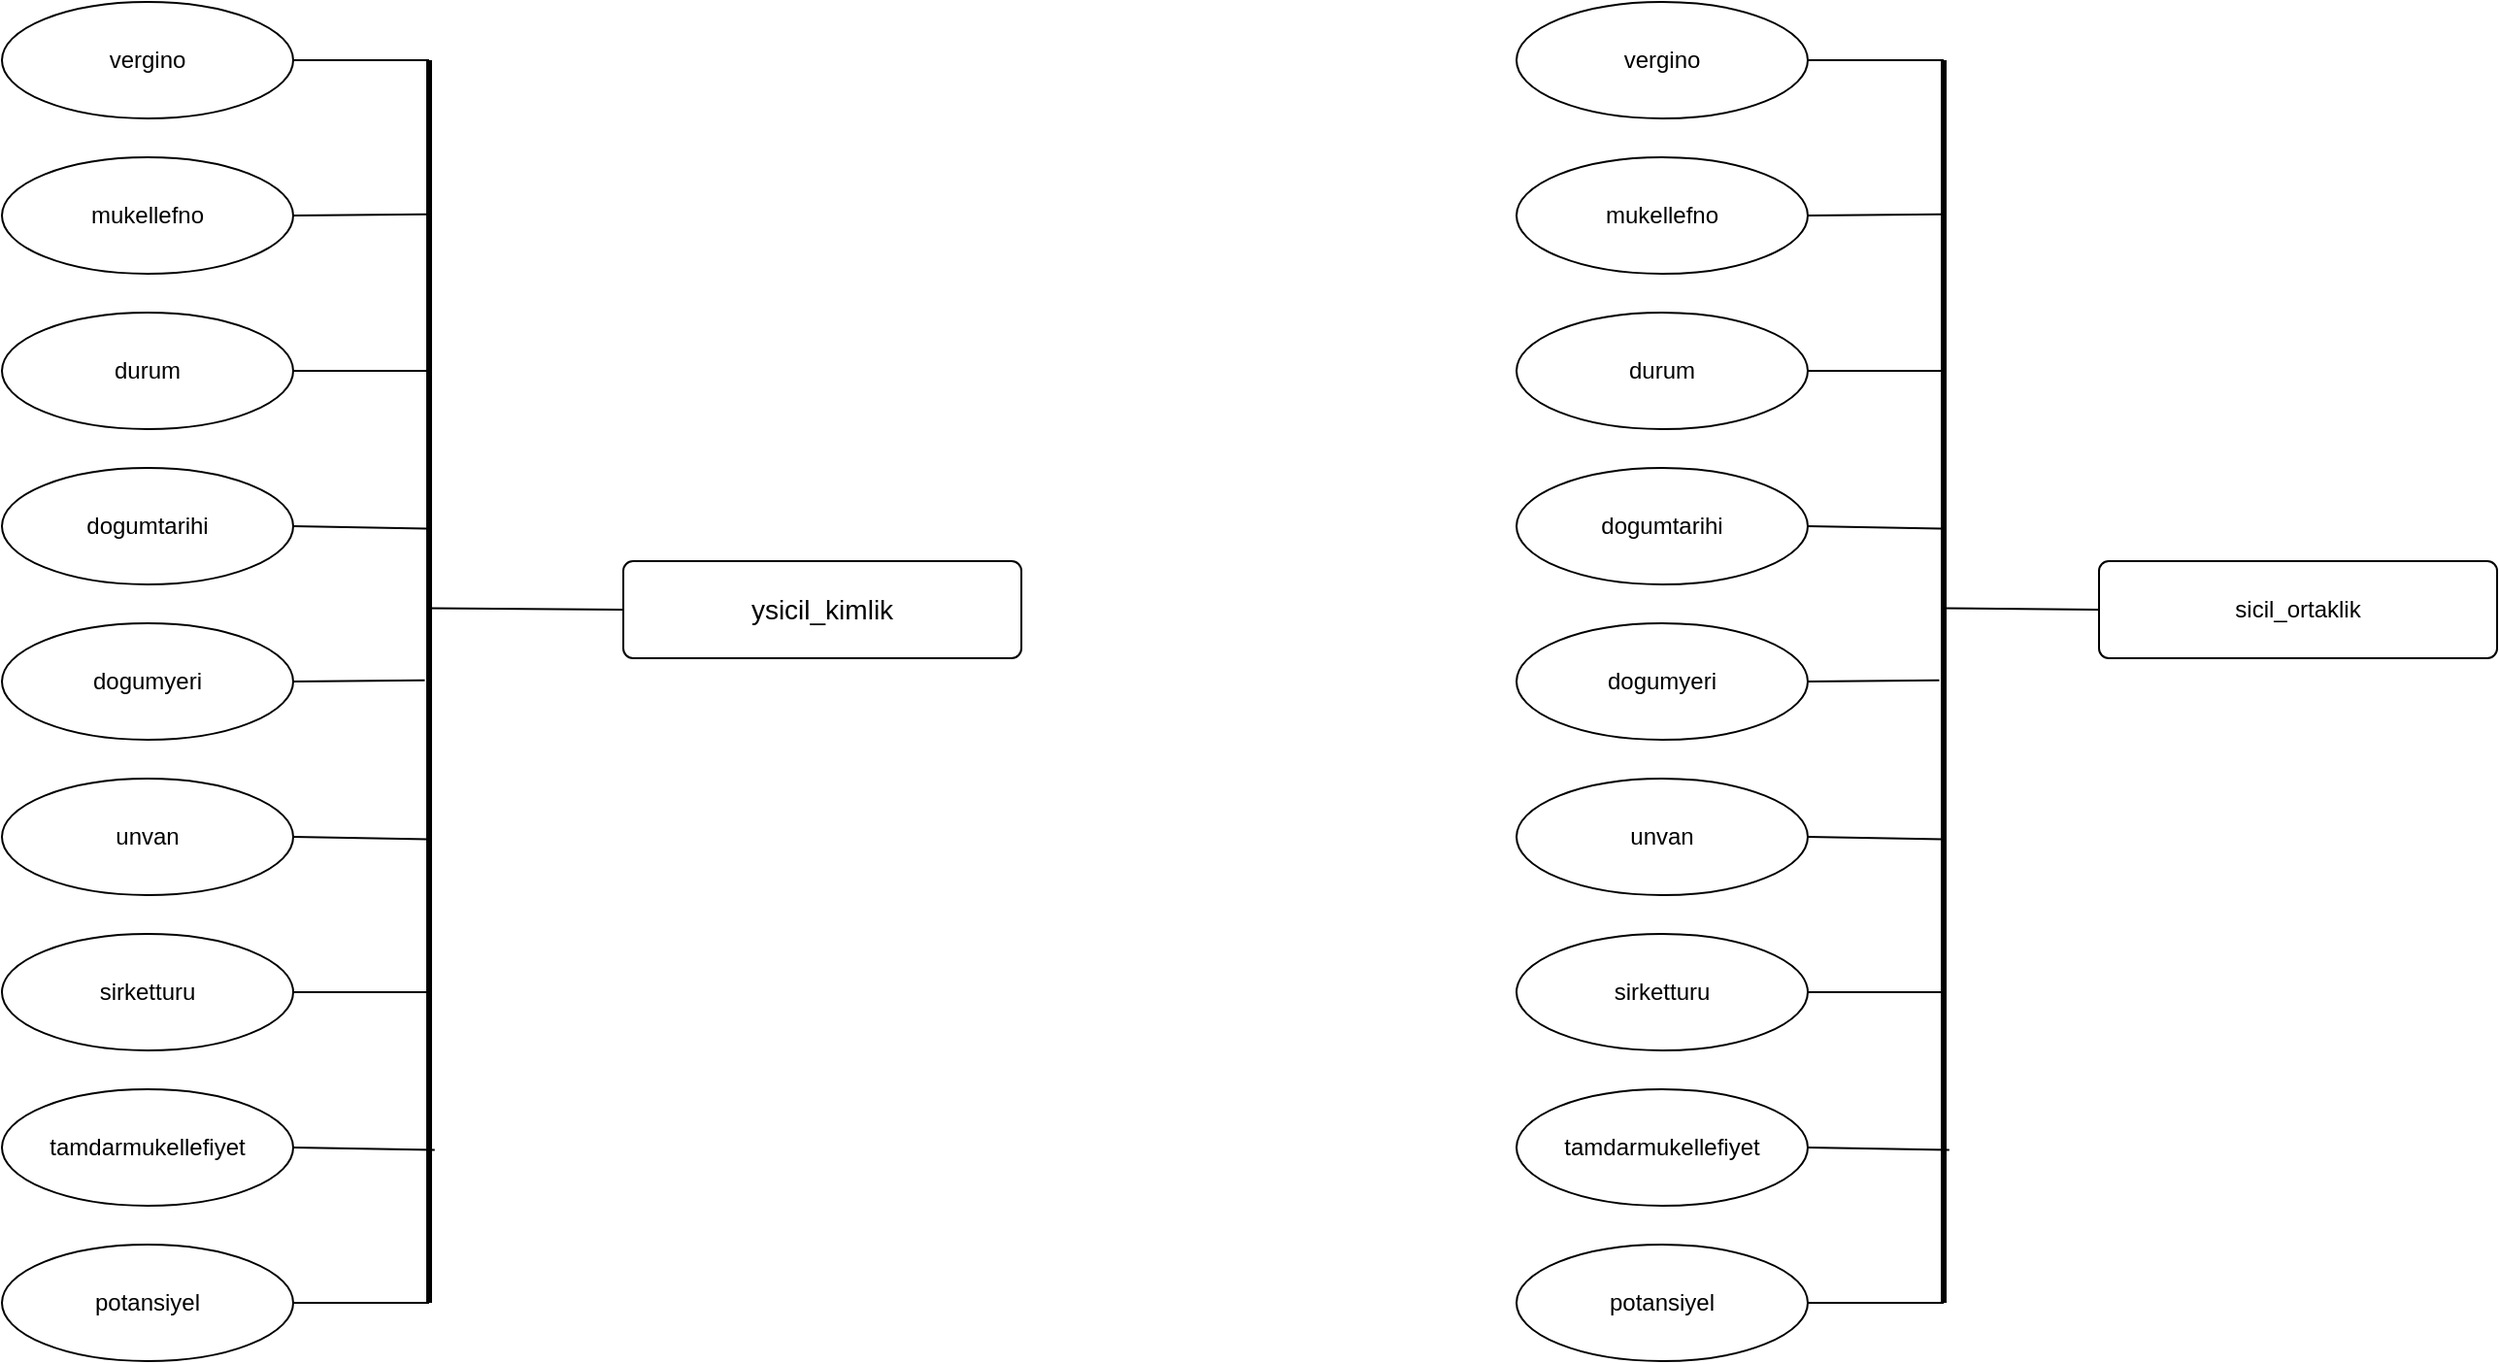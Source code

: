<mxfile version="20.4.0" type="github"><diagram id="R2lEEEUBdFMjLlhIrx00" name="Page-1"><mxGraphModel dx="2555" dy="1100" grid="1" gridSize="10" guides="1" tooltips="1" connect="1" arrows="1" fold="1" page="1" pageScale="1" pageWidth="2336" pageHeight="1654" math="0" shadow="0" extFonts="Permanent Marker^https://fonts.googleapis.com/css?family=Permanent+Marker"><root><mxCell id="0"/><mxCell id="1" parent="0"/><mxCell id="BBy9NSOws3LWDicbXZz5-68" value="&lt;span style=&quot;font-size: 14px;&quot;&gt;ysicil_kimlik&lt;/span&gt;" style="rounded=1;arcSize=10;whiteSpace=wrap;html=1;align=center;" vertex="1" parent="1"><mxGeometry x="560" y="348" width="205" height="50" as="geometry"/></mxCell><mxCell id="BBy9NSOws3LWDicbXZz5-69" value="&lt;span style=&quot;text-align: left;&quot;&gt;dogumtarihi&lt;/span&gt;" style="ellipse;whiteSpace=wrap;html=1;align=center;" vertex="1" parent="1"><mxGeometry x="240" y="300" width="150" height="60" as="geometry"/></mxCell><mxCell id="BBy9NSOws3LWDicbXZz5-70" value="&lt;span style=&quot;text-align: left;&quot;&gt;durum&lt;/span&gt;" style="ellipse;whiteSpace=wrap;html=1;align=center;" vertex="1" parent="1"><mxGeometry x="240" y="220" width="150" height="60" as="geometry"/></mxCell><mxCell id="BBy9NSOws3LWDicbXZz5-71" value="&lt;span style=&quot;text-align: left;&quot;&gt;mukellefno&lt;/span&gt;" style="ellipse;whiteSpace=wrap;html=1;align=center;" vertex="1" parent="1"><mxGeometry x="240" y="140" width="150" height="60" as="geometry"/></mxCell><mxCell id="BBy9NSOws3LWDicbXZz5-72" value="&lt;span style=&quot;text-align: left;&quot;&gt;dogumyeri&lt;/span&gt;" style="ellipse;whiteSpace=wrap;html=1;align=center;" vertex="1" parent="1"><mxGeometry x="240" y="380" width="150" height="60" as="geometry"/></mxCell><mxCell id="BBy9NSOws3LWDicbXZz5-73" value="&lt;span style=&quot;text-align: left;&quot;&gt;potansiyel&lt;/span&gt;" style="ellipse;whiteSpace=wrap;html=1;align=center;" vertex="1" parent="1"><mxGeometry x="240" y="700" width="150" height="60" as="geometry"/></mxCell><mxCell id="BBy9NSOws3LWDicbXZz5-76" value="" style="endArrow=none;html=1;rounded=0;exitX=1;exitY=0.5;exitDx=0;exitDy=0;entryX=0.124;entryY=0.562;entryDx=0;entryDy=0;entryPerimeter=0;" edge="1" parent="1" source="BBy9NSOws3LWDicbXZz5-71" target="BBy9NSOws3LWDicbXZz5-88"><mxGeometry relative="1" as="geometry"><mxPoint x="710" y="560" as="sourcePoint"/><mxPoint x="680" y="170" as="targetPoint"/></mxGeometry></mxCell><mxCell id="BBy9NSOws3LWDicbXZz5-78" value="" style="endArrow=none;html=1;rounded=0;exitX=1;exitY=0.5;exitDx=0;exitDy=0;entryX=0.25;entryY=0.5;entryDx=0;entryDy=0;entryPerimeter=0;" edge="1" parent="1" source="BBy9NSOws3LWDicbXZz5-70" target="BBy9NSOws3LWDicbXZz5-88"><mxGeometry relative="1" as="geometry"><mxPoint x="400.0" y="250.0" as="sourcePoint"/><mxPoint x="429.02" y="321.32" as="targetPoint"/></mxGeometry></mxCell><mxCell id="BBy9NSOws3LWDicbXZz5-79" value="" style="endArrow=none;html=2;rounded=0;exitX=1;exitY=0.5;exitDx=0;exitDy=0;entryX=1;entryY=0.5;entryDx=0;entryDy=0;entryPerimeter=0;" edge="1" parent="1" source="BBy9NSOws3LWDicbXZz5-73" target="BBy9NSOws3LWDicbXZz5-88"><mxGeometry relative="1" as="geometry"><mxPoint x="400.0" y="250.0" as="sourcePoint"/><mxPoint x="430.0" y="690" as="targetPoint"/></mxGeometry></mxCell><mxCell id="BBy9NSOws3LWDicbXZz5-83" value="&lt;span style=&quot;text-align: left;&quot;&gt;unvan&lt;/span&gt;" style="ellipse;whiteSpace=wrap;html=1;align=center;" vertex="1" parent="1"><mxGeometry x="240" y="460" width="150" height="60" as="geometry"/></mxCell><mxCell id="BBy9NSOws3LWDicbXZz5-84" value="&lt;span style=&quot;text-align: left;&quot;&gt;tamdarmukellefiyet&lt;/span&gt;" style="ellipse;whiteSpace=wrap;html=1;align=center;" vertex="1" parent="1"><mxGeometry x="240" y="620" width="150" height="60" as="geometry"/></mxCell><mxCell id="BBy9NSOws3LWDicbXZz5-88" value="" style="line;strokeWidth=3;direction=south;html=1;" vertex="1" parent="1"><mxGeometry x="450" y="90" width="20" height="640" as="geometry"/></mxCell><mxCell id="BBy9NSOws3LWDicbXZz5-89" value="&lt;span style=&quot;text-align: left;&quot;&gt;vergino&lt;/span&gt;" style="ellipse;whiteSpace=wrap;html=1;align=center;" vertex="1" parent="1"><mxGeometry x="240" y="60" width="150" height="60" as="geometry"/></mxCell><mxCell id="BBy9NSOws3LWDicbXZz5-90" value="&lt;span style=&quot;text-align: left;&quot;&gt;sirketturu&lt;/span&gt;" style="ellipse;whiteSpace=wrap;html=1;align=center;" vertex="1" parent="1"><mxGeometry x="240" y="540" width="150" height="60" as="geometry"/></mxCell><mxCell id="BBy9NSOws3LWDicbXZz5-91" value="" style="endArrow=none;html=1;rounded=0;exitX=1;exitY=0.5;exitDx=0;exitDy=0;entryX=0;entryY=0.5;entryDx=0;entryDy=0;entryPerimeter=0;" edge="1" parent="1" source="BBy9NSOws3LWDicbXZz5-89" target="BBy9NSOws3LWDicbXZz5-88"><mxGeometry relative="1" as="geometry"><mxPoint x="400.0" y="190.0" as="sourcePoint"/><mxPoint x="470.82" y="219.36" as="targetPoint"/></mxGeometry></mxCell><mxCell id="BBy9NSOws3LWDicbXZz5-92" value="" style="endArrow=none;html=1;rounded=0;exitX=1;exitY=0.5;exitDx=0;exitDy=0;entryX=0.377;entryY=0.562;entryDx=0;entryDy=0;entryPerimeter=0;" edge="1" parent="1" source="BBy9NSOws3LWDicbXZz5-69" target="BBy9NSOws3LWDicbXZz5-88"><mxGeometry relative="1" as="geometry"><mxPoint x="400.0" y="270.0" as="sourcePoint"/><mxPoint x="470.0" y="300.0" as="targetPoint"/></mxGeometry></mxCell><mxCell id="BBy9NSOws3LWDicbXZz5-93" value="" style="endArrow=none;html=1;rounded=0;exitX=1;exitY=0.5;exitDx=0;exitDy=0;entryX=0.499;entryY=0.613;entryDx=0;entryDy=0;entryPerimeter=0;" edge="1" parent="1" source="BBy9NSOws3LWDicbXZz5-72" target="BBy9NSOws3LWDicbXZz5-88"><mxGeometry relative="1" as="geometry"><mxPoint x="400.0" y="350.0" as="sourcePoint"/><mxPoint x="468.76" y="366.64" as="targetPoint"/></mxGeometry></mxCell><mxCell id="BBy9NSOws3LWDicbXZz5-94" value="" style="endArrow=none;html=1;rounded=0;exitX=1;exitY=0.5;exitDx=0;exitDy=0;entryX=0.627;entryY=0.51;entryDx=0;entryDy=0;entryPerimeter=0;" edge="1" parent="1" source="BBy9NSOws3LWDicbXZz5-83" target="BBy9NSOws3LWDicbXZz5-88"><mxGeometry relative="1" as="geometry"><mxPoint x="400.0" y="430" as="sourcePoint"/><mxPoint x="460.0" y="438.571" as="targetPoint"/></mxGeometry></mxCell><mxCell id="BBy9NSOws3LWDicbXZz5-95" value="" style="endArrow=none;html=1;rounded=0;exitX=1;exitY=0.5;exitDx=0;exitDy=0;entryX=0.75;entryY=0.5;entryDx=0;entryDy=0;entryPerimeter=0;" edge="1" parent="1" source="BBy9NSOws3LWDicbXZz5-90" target="BBy9NSOws3LWDicbXZz5-88"><mxGeometry relative="1" as="geometry"><mxPoint x="400.0" y="510" as="sourcePoint"/><mxPoint x="471.84" y="520.64" as="targetPoint"/></mxGeometry></mxCell><mxCell id="BBy9NSOws3LWDicbXZz5-96" value="" style="endArrow=none;html=1;rounded=0;exitX=1;exitY=0.5;exitDx=0;exitDy=0;entryX=0.877;entryY=0.356;entryDx=0;entryDy=0;entryPerimeter=0;" edge="1" parent="1" source="BBy9NSOws3LWDicbXZz5-84" target="BBy9NSOws3LWDicbXZz5-88"><mxGeometry relative="1" as="geometry"><mxPoint x="400.0" y="590" as="sourcePoint"/><mxPoint x="460" y="650" as="targetPoint"/></mxGeometry></mxCell><mxCell id="BBy9NSOws3LWDicbXZz5-97" value="" style="endArrow=none;html=1;rounded=0;exitX=0.441;exitY=0.51;exitDx=0;exitDy=0;exitPerimeter=0;entryX=0;entryY=0.5;entryDx=0;entryDy=0;" edge="1" parent="1" source="BBy9NSOws3LWDicbXZz5-88" target="BBy9NSOws3LWDicbXZz5-68"><mxGeometry relative="1" as="geometry"><mxPoint x="600" y="280" as="sourcePoint"/><mxPoint x="610" y="372" as="targetPoint"/></mxGeometry></mxCell><mxCell id="BBy9NSOws3LWDicbXZz5-98" value="sicil_ortaklik" style="rounded=1;arcSize=10;whiteSpace=wrap;html=1;align=center;" vertex="1" parent="1"><mxGeometry x="1320" y="348" width="205" height="50" as="geometry"/></mxCell><mxCell id="BBy9NSOws3LWDicbXZz5-99" value="&lt;span style=&quot;text-align: left;&quot;&gt;dogumtarihi&lt;/span&gt;" style="ellipse;whiteSpace=wrap;html=1;align=center;" vertex="1" parent="1"><mxGeometry x="1020" y="300" width="150" height="60" as="geometry"/></mxCell><mxCell id="BBy9NSOws3LWDicbXZz5-100" value="&lt;span style=&quot;text-align: left;&quot;&gt;durum&lt;/span&gt;" style="ellipse;whiteSpace=wrap;html=1;align=center;" vertex="1" parent="1"><mxGeometry x="1020" y="220" width="150" height="60" as="geometry"/></mxCell><mxCell id="BBy9NSOws3LWDicbXZz5-101" value="&lt;span style=&quot;text-align: left;&quot;&gt;mukellefno&lt;/span&gt;" style="ellipse;whiteSpace=wrap;html=1;align=center;" vertex="1" parent="1"><mxGeometry x="1020" y="140" width="150" height="60" as="geometry"/></mxCell><mxCell id="BBy9NSOws3LWDicbXZz5-102" value="&lt;span style=&quot;text-align: left;&quot;&gt;dogumyeri&lt;/span&gt;" style="ellipse;whiteSpace=wrap;html=1;align=center;" vertex="1" parent="1"><mxGeometry x="1020" y="380" width="150" height="60" as="geometry"/></mxCell><mxCell id="BBy9NSOws3LWDicbXZz5-103" value="&lt;span style=&quot;text-align: left;&quot;&gt;potansiyel&lt;/span&gt;" style="ellipse;whiteSpace=wrap;html=1;align=center;" vertex="1" parent="1"><mxGeometry x="1020" y="700" width="150" height="60" as="geometry"/></mxCell><mxCell id="BBy9NSOws3LWDicbXZz5-104" value="" style="endArrow=none;html=1;rounded=0;exitX=1;exitY=0.5;exitDx=0;exitDy=0;entryX=0.124;entryY=0.562;entryDx=0;entryDy=0;entryPerimeter=0;" edge="1" parent="1" source="BBy9NSOws3LWDicbXZz5-101" target="BBy9NSOws3LWDicbXZz5-109"><mxGeometry relative="1" as="geometry"><mxPoint x="1490" y="560" as="sourcePoint"/><mxPoint x="1460" y="170" as="targetPoint"/></mxGeometry></mxCell><mxCell id="BBy9NSOws3LWDicbXZz5-105" value="" style="endArrow=none;html=1;rounded=0;exitX=1;exitY=0.5;exitDx=0;exitDy=0;entryX=0.25;entryY=0.5;entryDx=0;entryDy=0;entryPerimeter=0;" edge="1" parent="1" source="BBy9NSOws3LWDicbXZz5-100" target="BBy9NSOws3LWDicbXZz5-109"><mxGeometry relative="1" as="geometry"><mxPoint x="1180.0" y="250.0" as="sourcePoint"/><mxPoint x="1209.02" y="321.32" as="targetPoint"/></mxGeometry></mxCell><mxCell id="BBy9NSOws3LWDicbXZz5-106" value="" style="endArrow=none;html=2;rounded=0;exitX=1;exitY=0.5;exitDx=0;exitDy=0;entryX=1;entryY=0.5;entryDx=0;entryDy=0;entryPerimeter=0;" edge="1" parent="1" source="BBy9NSOws3LWDicbXZz5-103" target="BBy9NSOws3LWDicbXZz5-109"><mxGeometry relative="1" as="geometry"><mxPoint x="1180.0" y="250.0" as="sourcePoint"/><mxPoint x="1210.0" y="690" as="targetPoint"/></mxGeometry></mxCell><mxCell id="BBy9NSOws3LWDicbXZz5-107" value="&lt;span style=&quot;text-align: left;&quot;&gt;unvan&lt;/span&gt;" style="ellipse;whiteSpace=wrap;html=1;align=center;" vertex="1" parent="1"><mxGeometry x="1020" y="460" width="150" height="60" as="geometry"/></mxCell><mxCell id="BBy9NSOws3LWDicbXZz5-108" value="&lt;span style=&quot;text-align: left;&quot;&gt;tamdarmukellefiyet&lt;/span&gt;" style="ellipse;whiteSpace=wrap;html=1;align=center;" vertex="1" parent="1"><mxGeometry x="1020" y="620" width="150" height="60" as="geometry"/></mxCell><mxCell id="BBy9NSOws3LWDicbXZz5-109" value="" style="line;strokeWidth=3;direction=south;html=1;" vertex="1" parent="1"><mxGeometry x="1230" y="90" width="20" height="640" as="geometry"/></mxCell><mxCell id="BBy9NSOws3LWDicbXZz5-110" value="&lt;span style=&quot;text-align: left;&quot;&gt;vergino&lt;/span&gt;" style="ellipse;whiteSpace=wrap;html=1;align=center;" vertex="1" parent="1"><mxGeometry x="1020" y="60" width="150" height="60" as="geometry"/></mxCell><mxCell id="BBy9NSOws3LWDicbXZz5-111" value="&lt;span style=&quot;text-align: left;&quot;&gt;sirketturu&lt;/span&gt;" style="ellipse;whiteSpace=wrap;html=1;align=center;" vertex="1" parent="1"><mxGeometry x="1020" y="540" width="150" height="60" as="geometry"/></mxCell><mxCell id="BBy9NSOws3LWDicbXZz5-112" value="" style="endArrow=none;html=1;rounded=0;exitX=1;exitY=0.5;exitDx=0;exitDy=0;entryX=0;entryY=0.5;entryDx=0;entryDy=0;entryPerimeter=0;" edge="1" parent="1" source="BBy9NSOws3LWDicbXZz5-110" target="BBy9NSOws3LWDicbXZz5-109"><mxGeometry relative="1" as="geometry"><mxPoint x="1180.0" y="190.0" as="sourcePoint"/><mxPoint x="1250.82" y="219.36" as="targetPoint"/></mxGeometry></mxCell><mxCell id="BBy9NSOws3LWDicbXZz5-113" value="" style="endArrow=none;html=1;rounded=0;exitX=1;exitY=0.5;exitDx=0;exitDy=0;entryX=0.377;entryY=0.562;entryDx=0;entryDy=0;entryPerimeter=0;" edge="1" parent="1" source="BBy9NSOws3LWDicbXZz5-99" target="BBy9NSOws3LWDicbXZz5-109"><mxGeometry relative="1" as="geometry"><mxPoint x="1180.0" y="270.0" as="sourcePoint"/><mxPoint x="1250.0" y="300.0" as="targetPoint"/></mxGeometry></mxCell><mxCell id="BBy9NSOws3LWDicbXZz5-114" value="" style="endArrow=none;html=1;rounded=0;exitX=1;exitY=0.5;exitDx=0;exitDy=0;entryX=0.499;entryY=0.613;entryDx=0;entryDy=0;entryPerimeter=0;" edge="1" parent="1" source="BBy9NSOws3LWDicbXZz5-102" target="BBy9NSOws3LWDicbXZz5-109"><mxGeometry relative="1" as="geometry"><mxPoint x="1180.0" y="350.0" as="sourcePoint"/><mxPoint x="1248.76" y="366.64" as="targetPoint"/></mxGeometry></mxCell><mxCell id="BBy9NSOws3LWDicbXZz5-115" value="" style="endArrow=none;html=1;rounded=0;exitX=1;exitY=0.5;exitDx=0;exitDy=0;entryX=0.627;entryY=0.51;entryDx=0;entryDy=0;entryPerimeter=0;" edge="1" parent="1" source="BBy9NSOws3LWDicbXZz5-107" target="BBy9NSOws3LWDicbXZz5-109"><mxGeometry relative="1" as="geometry"><mxPoint x="1180.0" y="430" as="sourcePoint"/><mxPoint x="1240.0" y="438.571" as="targetPoint"/></mxGeometry></mxCell><mxCell id="BBy9NSOws3LWDicbXZz5-116" value="" style="endArrow=none;html=1;rounded=0;exitX=1;exitY=0.5;exitDx=0;exitDy=0;entryX=0.75;entryY=0.5;entryDx=0;entryDy=0;entryPerimeter=0;" edge="1" parent="1" source="BBy9NSOws3LWDicbXZz5-111" target="BBy9NSOws3LWDicbXZz5-109"><mxGeometry relative="1" as="geometry"><mxPoint x="1180.0" y="510" as="sourcePoint"/><mxPoint x="1251.84" y="520.64" as="targetPoint"/></mxGeometry></mxCell><mxCell id="BBy9NSOws3LWDicbXZz5-117" value="" style="endArrow=none;html=1;rounded=0;exitX=1;exitY=0.5;exitDx=0;exitDy=0;entryX=0.877;entryY=0.356;entryDx=0;entryDy=0;entryPerimeter=0;" edge="1" parent="1" source="BBy9NSOws3LWDicbXZz5-108" target="BBy9NSOws3LWDicbXZz5-109"><mxGeometry relative="1" as="geometry"><mxPoint x="1180.0" y="590" as="sourcePoint"/><mxPoint x="1240" y="650" as="targetPoint"/></mxGeometry></mxCell><mxCell id="BBy9NSOws3LWDicbXZz5-118" value="" style="endArrow=none;html=1;rounded=0;exitX=0.441;exitY=0.51;exitDx=0;exitDy=0;exitPerimeter=0;entryX=0;entryY=0.5;entryDx=0;entryDy=0;" edge="1" parent="1" source="BBy9NSOws3LWDicbXZz5-109" target="BBy9NSOws3LWDicbXZz5-98"><mxGeometry relative="1" as="geometry"><mxPoint x="1360" y="280" as="sourcePoint"/><mxPoint x="1370" y="372" as="targetPoint"/></mxGeometry></mxCell></root></mxGraphModel></diagram></mxfile>